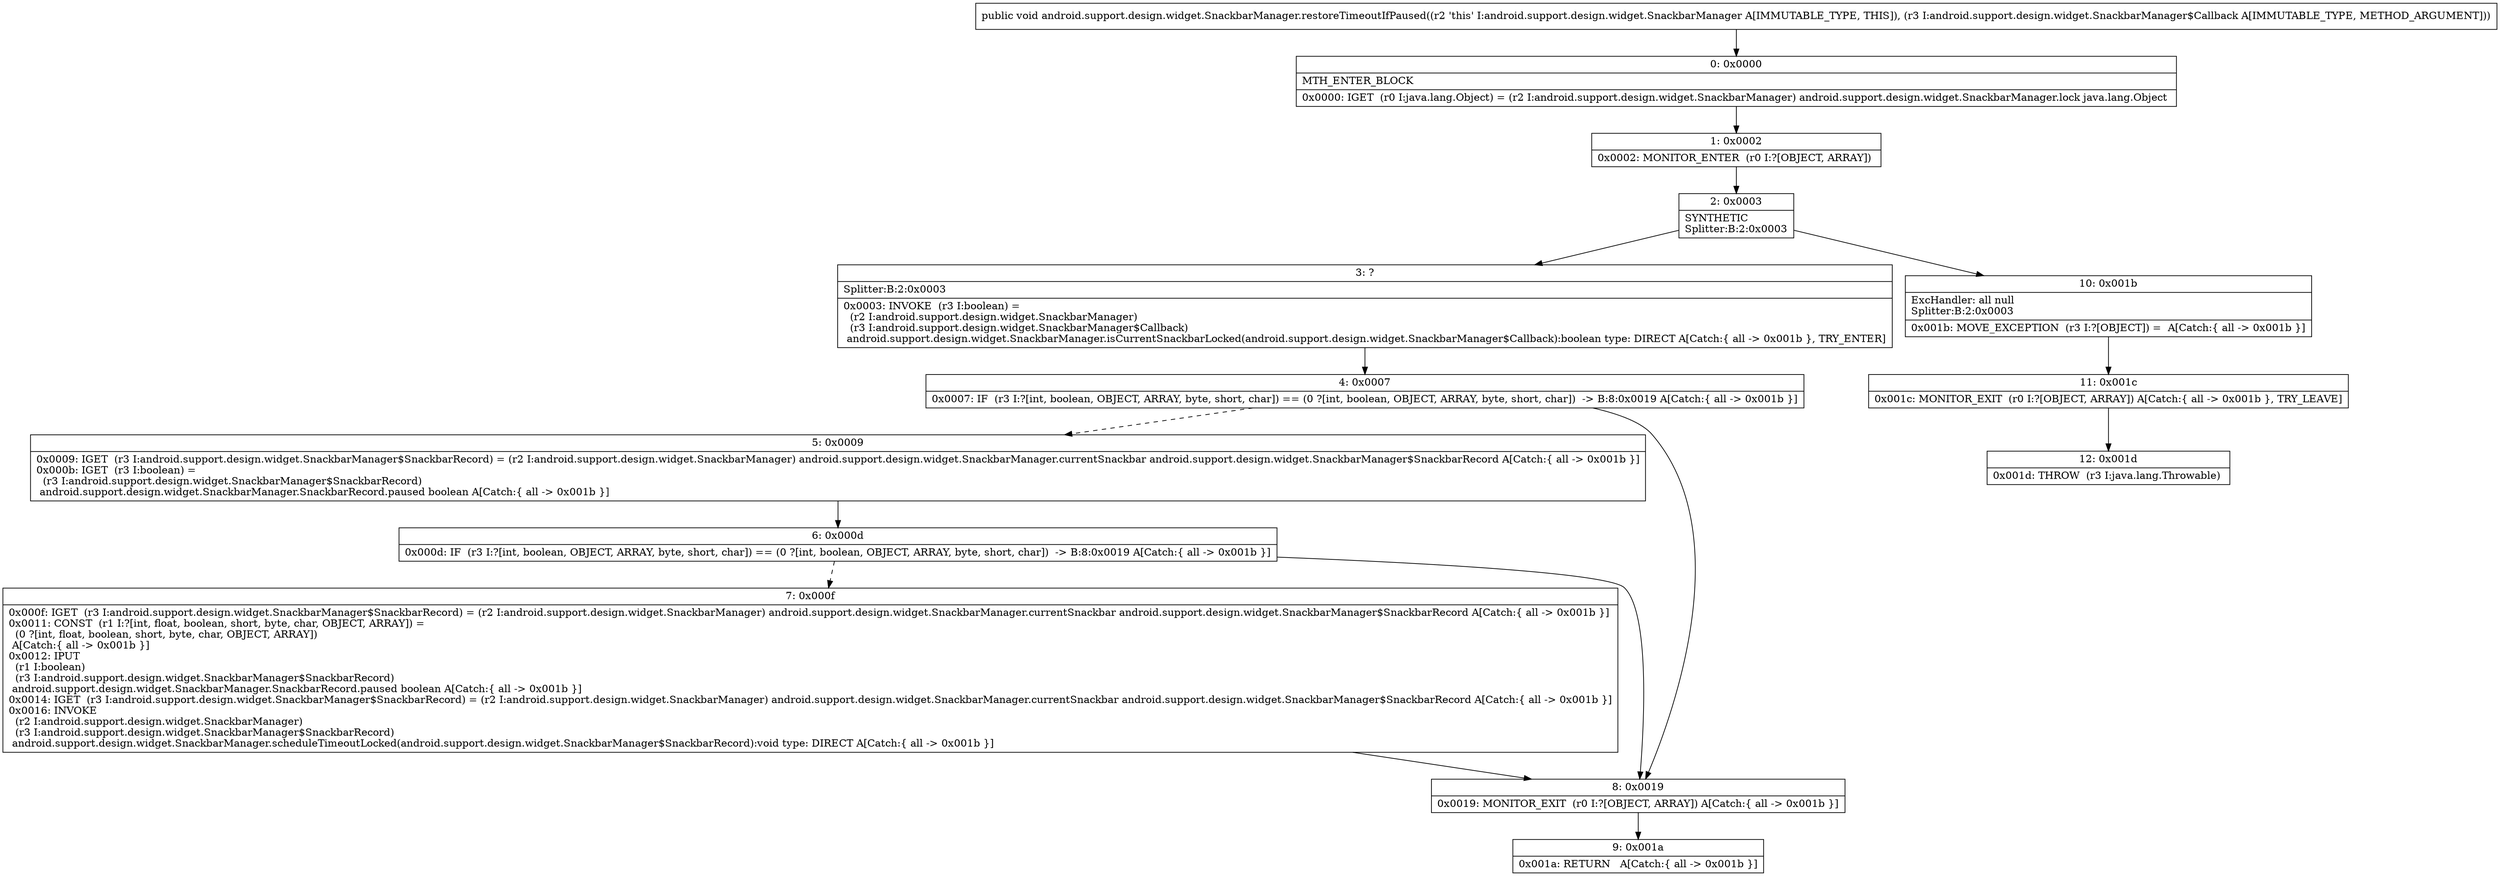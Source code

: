 digraph "CFG forandroid.support.design.widget.SnackbarManager.restoreTimeoutIfPaused(Landroid\/support\/design\/widget\/SnackbarManager$Callback;)V" {
Node_0 [shape=record,label="{0\:\ 0x0000|MTH_ENTER_BLOCK\l|0x0000: IGET  (r0 I:java.lang.Object) = (r2 I:android.support.design.widget.SnackbarManager) android.support.design.widget.SnackbarManager.lock java.lang.Object \l}"];
Node_1 [shape=record,label="{1\:\ 0x0002|0x0002: MONITOR_ENTER  (r0 I:?[OBJECT, ARRAY]) \l}"];
Node_2 [shape=record,label="{2\:\ 0x0003|SYNTHETIC\lSplitter:B:2:0x0003\l}"];
Node_3 [shape=record,label="{3\:\ ?|Splitter:B:2:0x0003\l|0x0003: INVOKE  (r3 I:boolean) = \l  (r2 I:android.support.design.widget.SnackbarManager)\l  (r3 I:android.support.design.widget.SnackbarManager$Callback)\l android.support.design.widget.SnackbarManager.isCurrentSnackbarLocked(android.support.design.widget.SnackbarManager$Callback):boolean type: DIRECT A[Catch:\{ all \-\> 0x001b \}, TRY_ENTER]\l}"];
Node_4 [shape=record,label="{4\:\ 0x0007|0x0007: IF  (r3 I:?[int, boolean, OBJECT, ARRAY, byte, short, char]) == (0 ?[int, boolean, OBJECT, ARRAY, byte, short, char])  \-\> B:8:0x0019 A[Catch:\{ all \-\> 0x001b \}]\l}"];
Node_5 [shape=record,label="{5\:\ 0x0009|0x0009: IGET  (r3 I:android.support.design.widget.SnackbarManager$SnackbarRecord) = (r2 I:android.support.design.widget.SnackbarManager) android.support.design.widget.SnackbarManager.currentSnackbar android.support.design.widget.SnackbarManager$SnackbarRecord A[Catch:\{ all \-\> 0x001b \}]\l0x000b: IGET  (r3 I:boolean) = \l  (r3 I:android.support.design.widget.SnackbarManager$SnackbarRecord)\l android.support.design.widget.SnackbarManager.SnackbarRecord.paused boolean A[Catch:\{ all \-\> 0x001b \}]\l}"];
Node_6 [shape=record,label="{6\:\ 0x000d|0x000d: IF  (r3 I:?[int, boolean, OBJECT, ARRAY, byte, short, char]) == (0 ?[int, boolean, OBJECT, ARRAY, byte, short, char])  \-\> B:8:0x0019 A[Catch:\{ all \-\> 0x001b \}]\l}"];
Node_7 [shape=record,label="{7\:\ 0x000f|0x000f: IGET  (r3 I:android.support.design.widget.SnackbarManager$SnackbarRecord) = (r2 I:android.support.design.widget.SnackbarManager) android.support.design.widget.SnackbarManager.currentSnackbar android.support.design.widget.SnackbarManager$SnackbarRecord A[Catch:\{ all \-\> 0x001b \}]\l0x0011: CONST  (r1 I:?[int, float, boolean, short, byte, char, OBJECT, ARRAY]) = \l  (0 ?[int, float, boolean, short, byte, char, OBJECT, ARRAY])\l A[Catch:\{ all \-\> 0x001b \}]\l0x0012: IPUT  \l  (r1 I:boolean)\l  (r3 I:android.support.design.widget.SnackbarManager$SnackbarRecord)\l android.support.design.widget.SnackbarManager.SnackbarRecord.paused boolean A[Catch:\{ all \-\> 0x001b \}]\l0x0014: IGET  (r3 I:android.support.design.widget.SnackbarManager$SnackbarRecord) = (r2 I:android.support.design.widget.SnackbarManager) android.support.design.widget.SnackbarManager.currentSnackbar android.support.design.widget.SnackbarManager$SnackbarRecord A[Catch:\{ all \-\> 0x001b \}]\l0x0016: INVOKE  \l  (r2 I:android.support.design.widget.SnackbarManager)\l  (r3 I:android.support.design.widget.SnackbarManager$SnackbarRecord)\l android.support.design.widget.SnackbarManager.scheduleTimeoutLocked(android.support.design.widget.SnackbarManager$SnackbarRecord):void type: DIRECT A[Catch:\{ all \-\> 0x001b \}]\l}"];
Node_8 [shape=record,label="{8\:\ 0x0019|0x0019: MONITOR_EXIT  (r0 I:?[OBJECT, ARRAY]) A[Catch:\{ all \-\> 0x001b \}]\l}"];
Node_9 [shape=record,label="{9\:\ 0x001a|0x001a: RETURN   A[Catch:\{ all \-\> 0x001b \}]\l}"];
Node_10 [shape=record,label="{10\:\ 0x001b|ExcHandler: all null\lSplitter:B:2:0x0003\l|0x001b: MOVE_EXCEPTION  (r3 I:?[OBJECT]) =  A[Catch:\{ all \-\> 0x001b \}]\l}"];
Node_11 [shape=record,label="{11\:\ 0x001c|0x001c: MONITOR_EXIT  (r0 I:?[OBJECT, ARRAY]) A[Catch:\{ all \-\> 0x001b \}, TRY_LEAVE]\l}"];
Node_12 [shape=record,label="{12\:\ 0x001d|0x001d: THROW  (r3 I:java.lang.Throwable) \l}"];
MethodNode[shape=record,label="{public void android.support.design.widget.SnackbarManager.restoreTimeoutIfPaused((r2 'this' I:android.support.design.widget.SnackbarManager A[IMMUTABLE_TYPE, THIS]), (r3 I:android.support.design.widget.SnackbarManager$Callback A[IMMUTABLE_TYPE, METHOD_ARGUMENT])) }"];
MethodNode -> Node_0;
Node_0 -> Node_1;
Node_1 -> Node_2;
Node_2 -> Node_3;
Node_2 -> Node_10;
Node_3 -> Node_4;
Node_4 -> Node_5[style=dashed];
Node_4 -> Node_8;
Node_5 -> Node_6;
Node_6 -> Node_7[style=dashed];
Node_6 -> Node_8;
Node_7 -> Node_8;
Node_8 -> Node_9;
Node_10 -> Node_11;
Node_11 -> Node_12;
}

